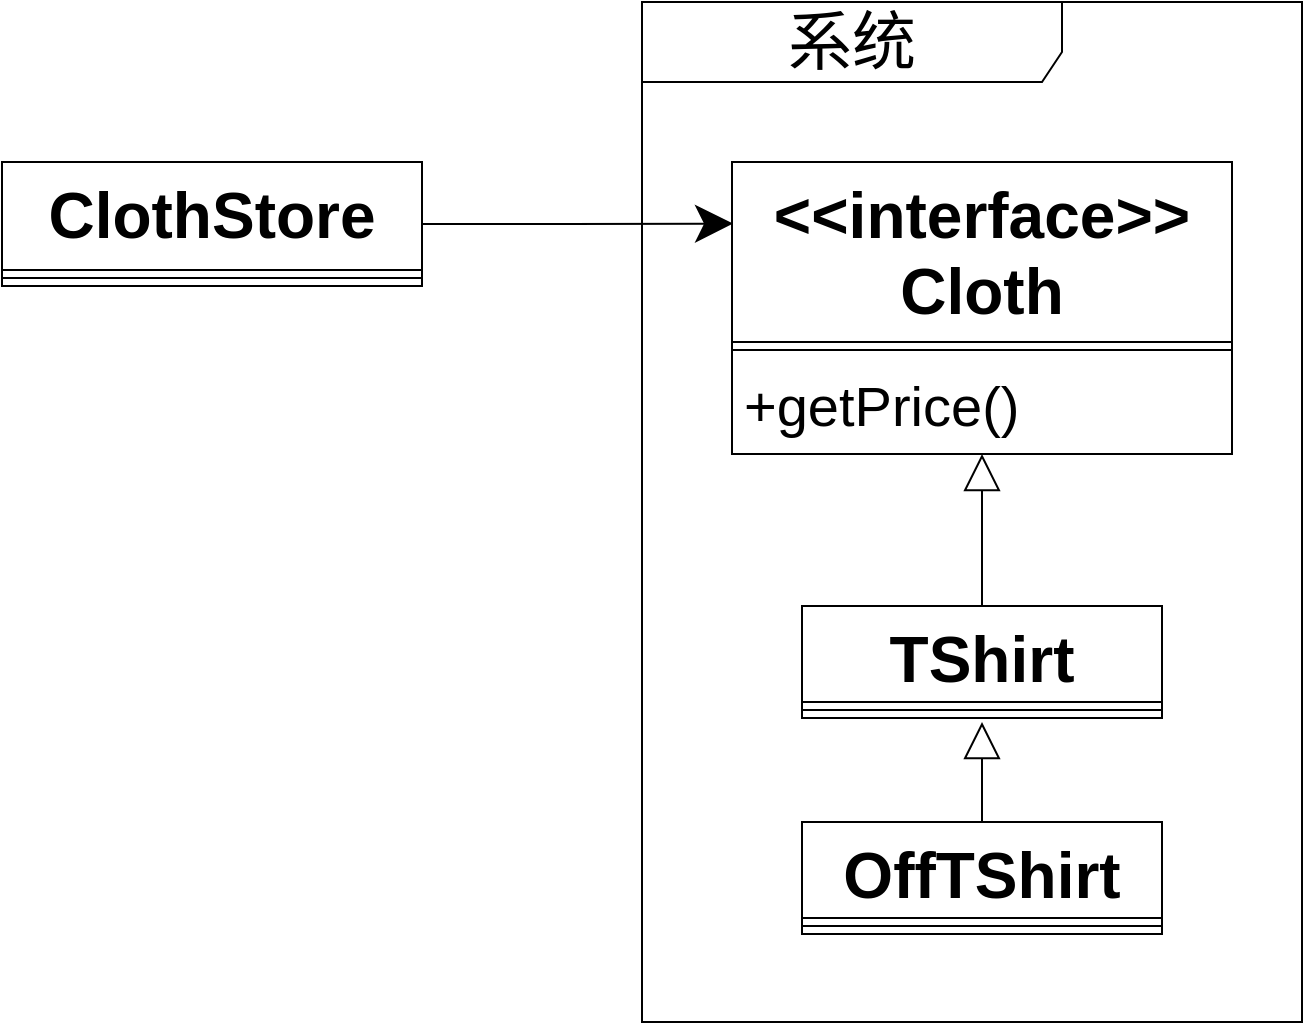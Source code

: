 <mxfile version="14.6.13" type="device"><diagram id="lOc39g2zFMwpDDG7bCKI" name="第 1 页"><mxGraphModel dx="1351" dy="960" grid="1" gridSize="10" guides="1" tooltips="1" connect="1" arrows="1" fold="1" page="1" pageScale="1" pageWidth="827" pageHeight="1169" math="0" shadow="0"><root><mxCell id="0"/><mxCell id="1" parent="0"/><mxCell id="hDEoh9QcX2f7K0rtINKy-1" style="edgeStyle=orthogonalEdgeStyle;rounded=0;orthogonalLoop=1;jettySize=auto;html=1;endArrow=classic;endFill=1;startSize=16;endSize=16;entryX=0.002;entryY=0.211;entryDx=0;entryDy=0;entryPerimeter=0;" parent="1" source="hDEoh9QcX2f7K0rtINKy-2" target="hDEoh9QcX2f7K0rtINKy-4" edge="1"><mxGeometry relative="1" as="geometry"><mxPoint x="500" y="181" as="targetPoint"/></mxGeometry></mxCell><mxCell id="hDEoh9QcX2f7K0rtINKy-2" value="ClothStore" style="swimlane;fontStyle=1;align=center;verticalAlign=top;childLayout=stackLayout;horizontal=1;startSize=54;horizontalStack=0;resizeParent=1;resizeParentMax=0;resizeLast=0;collapsible=1;marginBottom=0;fontSize=32;" parent="1" vertex="1"><mxGeometry x="140" y="150" width="210" height="62" as="geometry"/></mxCell><mxCell id="hDEoh9QcX2f7K0rtINKy-3" value="" style="line;strokeWidth=1;fillColor=none;align=left;verticalAlign=middle;spacingTop=-1;spacingLeft=3;spacingRight=3;rotatable=0;labelPosition=right;points=[];portConstraint=eastwest;" parent="hDEoh9QcX2f7K0rtINKy-2" vertex="1"><mxGeometry y="54" width="210" height="8" as="geometry"/></mxCell><mxCell id="hDEoh9QcX2f7K0rtINKy-4" value="&lt;&lt;interface&gt;&gt;&#10;Cloth" style="swimlane;fontStyle=1;align=center;verticalAlign=top;childLayout=stackLayout;horizontal=1;startSize=90;horizontalStack=0;resizeParent=1;resizeParentMax=0;resizeLast=0;collapsible=1;marginBottom=0;fontSize=32;" parent="1" vertex="1"><mxGeometry x="505" y="150" width="250" height="146" as="geometry"/></mxCell><mxCell id="hDEoh9QcX2f7K0rtINKy-5" value="" style="line;strokeWidth=1;fillColor=none;align=left;verticalAlign=middle;spacingTop=-1;spacingLeft=3;spacingRight=3;rotatable=0;labelPosition=right;points=[];portConstraint=eastwest;" parent="hDEoh9QcX2f7K0rtINKy-4" vertex="1"><mxGeometry y="90" width="250" height="8" as="geometry"/></mxCell><mxCell id="hDEoh9QcX2f7K0rtINKy-6" value="+getPrice()" style="text;strokeColor=none;fillColor=none;align=left;verticalAlign=top;spacingLeft=4;spacingRight=4;overflow=hidden;rotatable=0;points=[[0,0.5],[1,0.5]];portConstraint=eastwest;fontSize=28;" parent="hDEoh9QcX2f7K0rtINKy-4" vertex="1"><mxGeometry y="98" width="250" height="48" as="geometry"/></mxCell><mxCell id="hDEoh9QcX2f7K0rtINKy-7" style="edgeStyle=orthogonalEdgeStyle;rounded=0;orthogonalLoop=1;jettySize=auto;html=1;entryX=0.5;entryY=1;entryDx=0;entryDy=0;entryPerimeter=0;endArrow=block;endFill=0;endSize=16;startSize=16;" parent="1" source="hDEoh9QcX2f7K0rtINKy-8" target="hDEoh9QcX2f7K0rtINKy-6" edge="1"><mxGeometry relative="1" as="geometry"/></mxCell><mxCell id="hDEoh9QcX2f7K0rtINKy-8" value="TShirt" style="swimlane;fontStyle=1;align=center;verticalAlign=top;childLayout=stackLayout;horizontal=1;startSize=48;horizontalStack=0;resizeParent=1;resizeParentMax=0;resizeLast=0;collapsible=1;marginBottom=0;fontSize=32;" parent="1" vertex="1"><mxGeometry x="540" y="372" width="180" height="56" as="geometry"/></mxCell><mxCell id="hDEoh9QcX2f7K0rtINKy-9" value="" style="line;strokeWidth=1;fillColor=none;align=left;verticalAlign=middle;spacingTop=-1;spacingLeft=3;spacingRight=3;rotatable=0;labelPosition=right;points=[];portConstraint=eastwest;" parent="hDEoh9QcX2f7K0rtINKy-8" vertex="1"><mxGeometry y="48" width="180" height="8" as="geometry"/></mxCell><mxCell id="hDEoh9QcX2f7K0rtINKy-12" style="edgeStyle=orthogonalEdgeStyle;rounded=0;orthogonalLoop=1;jettySize=auto;html=1;endArrow=block;endFill=0;endSize=16;startSize=16;" parent="1" source="hDEoh9QcX2f7K0rtINKy-10" edge="1"><mxGeometry relative="1" as="geometry"><mxPoint x="630" y="430" as="targetPoint"/></mxGeometry></mxCell><mxCell id="hDEoh9QcX2f7K0rtINKy-10" value="OffTShirt" style="swimlane;fontStyle=1;align=center;verticalAlign=top;childLayout=stackLayout;horizontal=1;startSize=48;horizontalStack=0;resizeParent=1;resizeParentMax=0;resizeLast=0;collapsible=1;marginBottom=0;fontSize=32;" parent="1" vertex="1"><mxGeometry x="540" y="480" width="180" height="56" as="geometry"/></mxCell><mxCell id="hDEoh9QcX2f7K0rtINKy-11" value="" style="line;strokeWidth=1;fillColor=none;align=left;verticalAlign=middle;spacingTop=-1;spacingLeft=3;spacingRight=3;rotatable=0;labelPosition=right;points=[];portConstraint=eastwest;" parent="hDEoh9QcX2f7K0rtINKy-10" vertex="1"><mxGeometry y="48" width="180" height="8" as="geometry"/></mxCell><mxCell id="1HYPyrG9Lsvfk1FhkXg1-1" value="&lt;font style=&quot;font-size: 32px&quot;&gt;系统&lt;/font&gt;" style="shape=umlFrame;whiteSpace=wrap;html=1;width=210;height=40;fontSize=32;" vertex="1" parent="1"><mxGeometry x="460" y="70" width="330" height="510" as="geometry"/></mxCell></root></mxGraphModel></diagram></mxfile>